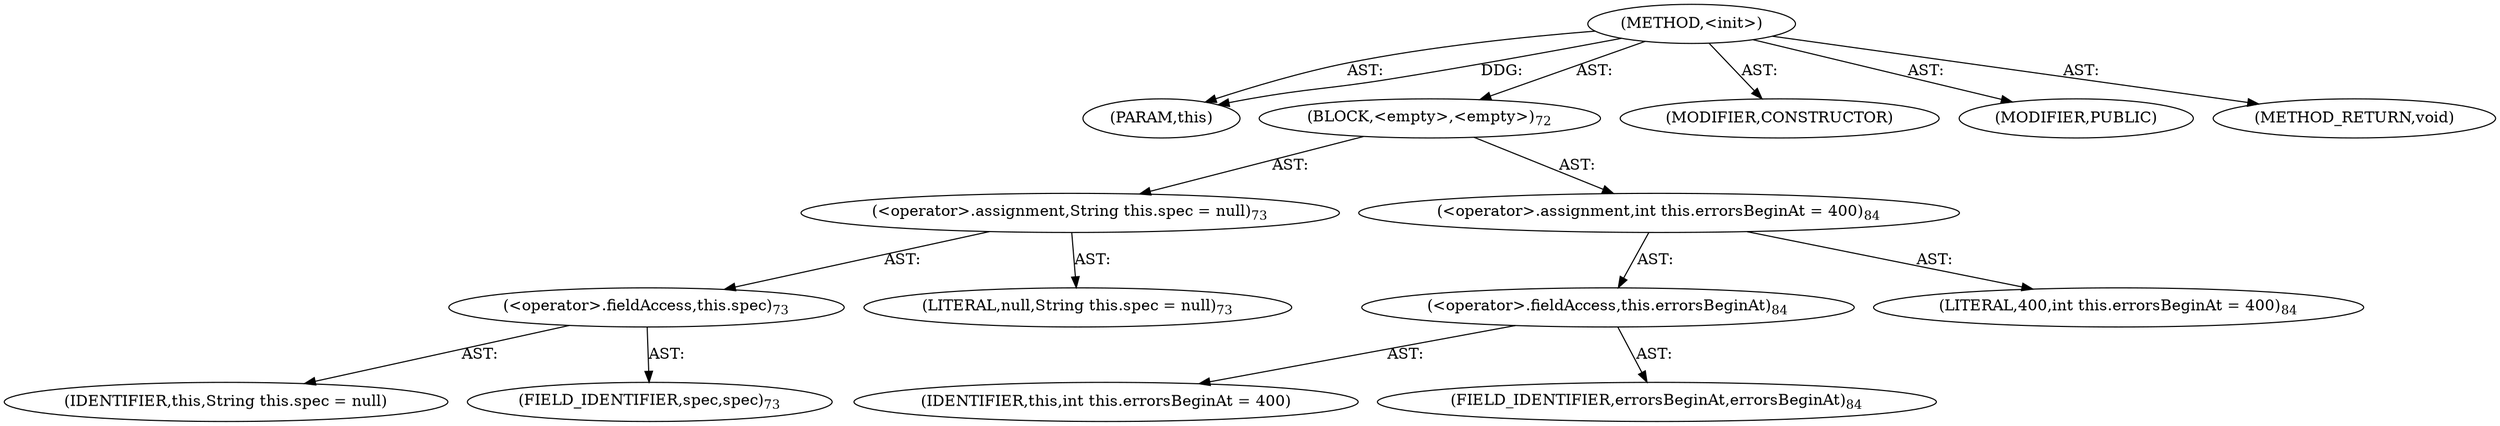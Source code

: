 digraph "&lt;init&gt;" {  
"111669149699" [label = <(METHOD,&lt;init&gt;)> ]
"115964116997" [label = <(PARAM,this)> ]
"25769803789" [label = <(BLOCK,&lt;empty&gt;,&lt;empty&gt;)<SUB>72</SUB>> ]
"30064771113" [label = <(&lt;operator&gt;.assignment,String this.spec = null)<SUB>73</SUB>> ]
"30064771114" [label = <(&lt;operator&gt;.fieldAccess,this.spec)<SUB>73</SUB>> ]
"68719476769" [label = <(IDENTIFIER,this,String this.spec = null)> ]
"55834574858" [label = <(FIELD_IDENTIFIER,spec,spec)<SUB>73</SUB>> ]
"90194313227" [label = <(LITERAL,null,String this.spec = null)<SUB>73</SUB>> ]
"30064771115" [label = <(&lt;operator&gt;.assignment,int this.errorsBeginAt = 400)<SUB>84</SUB>> ]
"30064771116" [label = <(&lt;operator&gt;.fieldAccess,this.errorsBeginAt)<SUB>84</SUB>> ]
"68719476770" [label = <(IDENTIFIER,this,int this.errorsBeginAt = 400)> ]
"55834574859" [label = <(FIELD_IDENTIFIER,errorsBeginAt,errorsBeginAt)<SUB>84</SUB>> ]
"90194313228" [label = <(LITERAL,400,int this.errorsBeginAt = 400)<SUB>84</SUB>> ]
"133143986184" [label = <(MODIFIER,CONSTRUCTOR)> ]
"133143986185" [label = <(MODIFIER,PUBLIC)> ]
"128849018883" [label = <(METHOD_RETURN,void)> ]
  "111669149699" -> "115964116997"  [ label = "AST: "] 
  "111669149699" -> "25769803789"  [ label = "AST: "] 
  "111669149699" -> "133143986184"  [ label = "AST: "] 
  "111669149699" -> "133143986185"  [ label = "AST: "] 
  "111669149699" -> "128849018883"  [ label = "AST: "] 
  "25769803789" -> "30064771113"  [ label = "AST: "] 
  "25769803789" -> "30064771115"  [ label = "AST: "] 
  "30064771113" -> "30064771114"  [ label = "AST: "] 
  "30064771113" -> "90194313227"  [ label = "AST: "] 
  "30064771114" -> "68719476769"  [ label = "AST: "] 
  "30064771114" -> "55834574858"  [ label = "AST: "] 
  "30064771115" -> "30064771116"  [ label = "AST: "] 
  "30064771115" -> "90194313228"  [ label = "AST: "] 
  "30064771116" -> "68719476770"  [ label = "AST: "] 
  "30064771116" -> "55834574859"  [ label = "AST: "] 
  "111669149699" -> "115964116997"  [ label = "DDG: "] 
}
